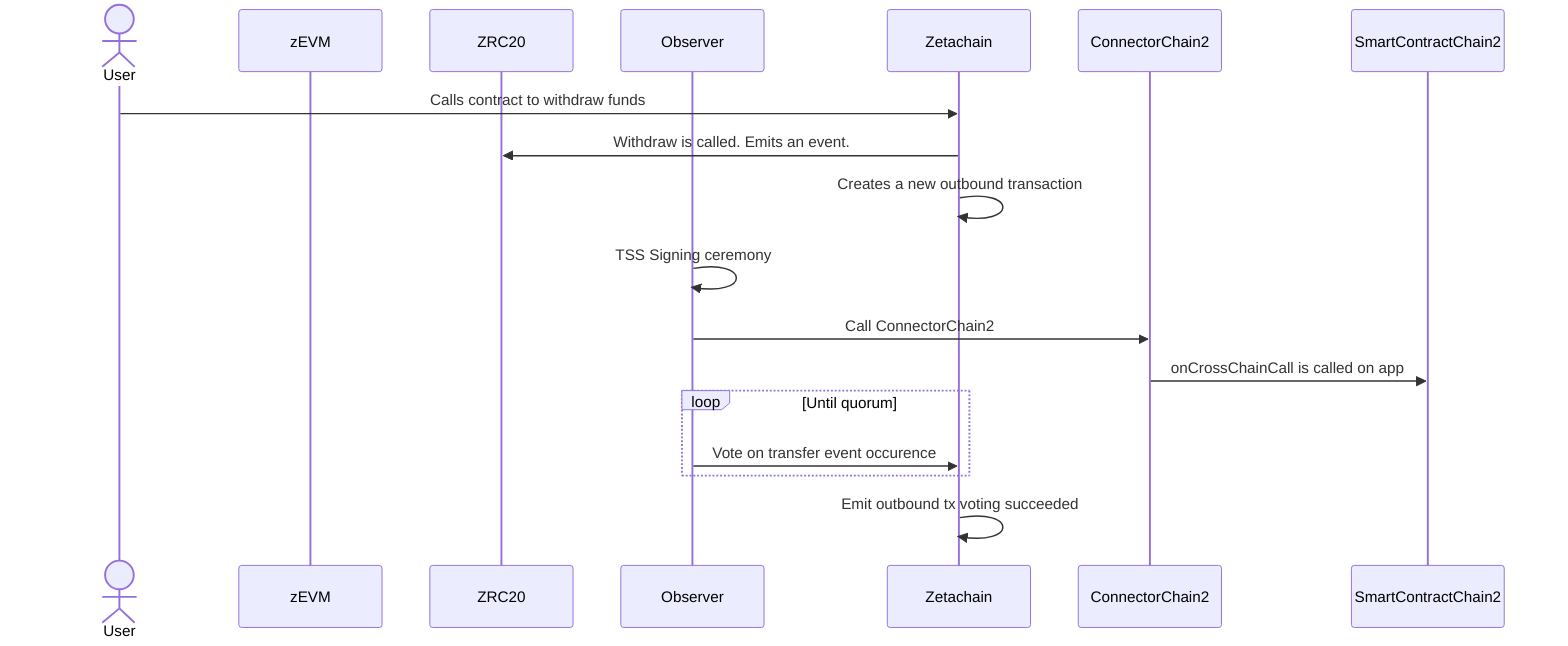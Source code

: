 sequenceDiagram

    Actor User 
    participant zEVM 
    participant ZRC20
    participant Observer 
    participant Zetachain 
    participant ConnectorChain2

    User->>Zetachain: Calls contract to withdraw funds 
    Zetachain->>ZRC20: Withdraw is called. Emits an event. 
    Zetachain->>Zetachain: Creates a new outbound transaction
    Observer->>Observer: TSS Signing ceremony
    Observer->>ConnectorChain2: Call ConnectorChain2 
    ConnectorChain2->>SmartContractChain2: onCrossChainCall is called on app
    loop Until quorum
        Observer->>Zetachain: Vote on transfer event occurence
    end
    Zetachain->>Zetachain: Emit outbound tx voting succeeded